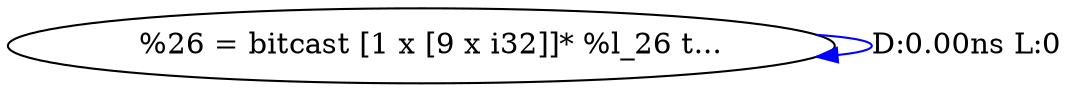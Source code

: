 digraph {
Node0x2bfaf40[label="  %26 = bitcast [1 x [9 x i32]]* %l_26 t..."];
Node0x2bfaf40 -> Node0x2bfaf40[label="D:0.00ns L:0",color=blue];
}
